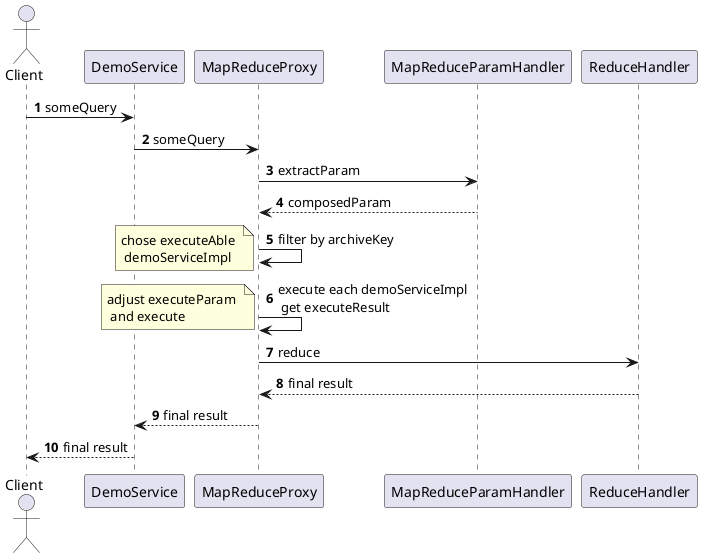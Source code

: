 
在当前的版本中，大致执行流程

@startuml
actor Client
autonumber

Client -> DemoService: someQuery

DemoService -> MapReduceProxy: someQuery

MapReduceProxy -> MapReduceParamHandler: extractParam
MapReduceParamHandler --> MapReduceProxy: composedParam

MapReduceProxy -> MapReduceProxy: filter by archiveKey
note left: chose executeAble \n demoServiceImpl

MapReduceProxy -> MapReduceProxy: execute each demoServiceImpl \n get executeResult
note left: adjust executeParam \n and execute

MapReduceProxy -> ReduceHandler:reduce

ReduceHandler --> MapReduceProxy: final result
MapReduceProxy --> DemoService: final result
DemoService --> Client: final result

@enduml
